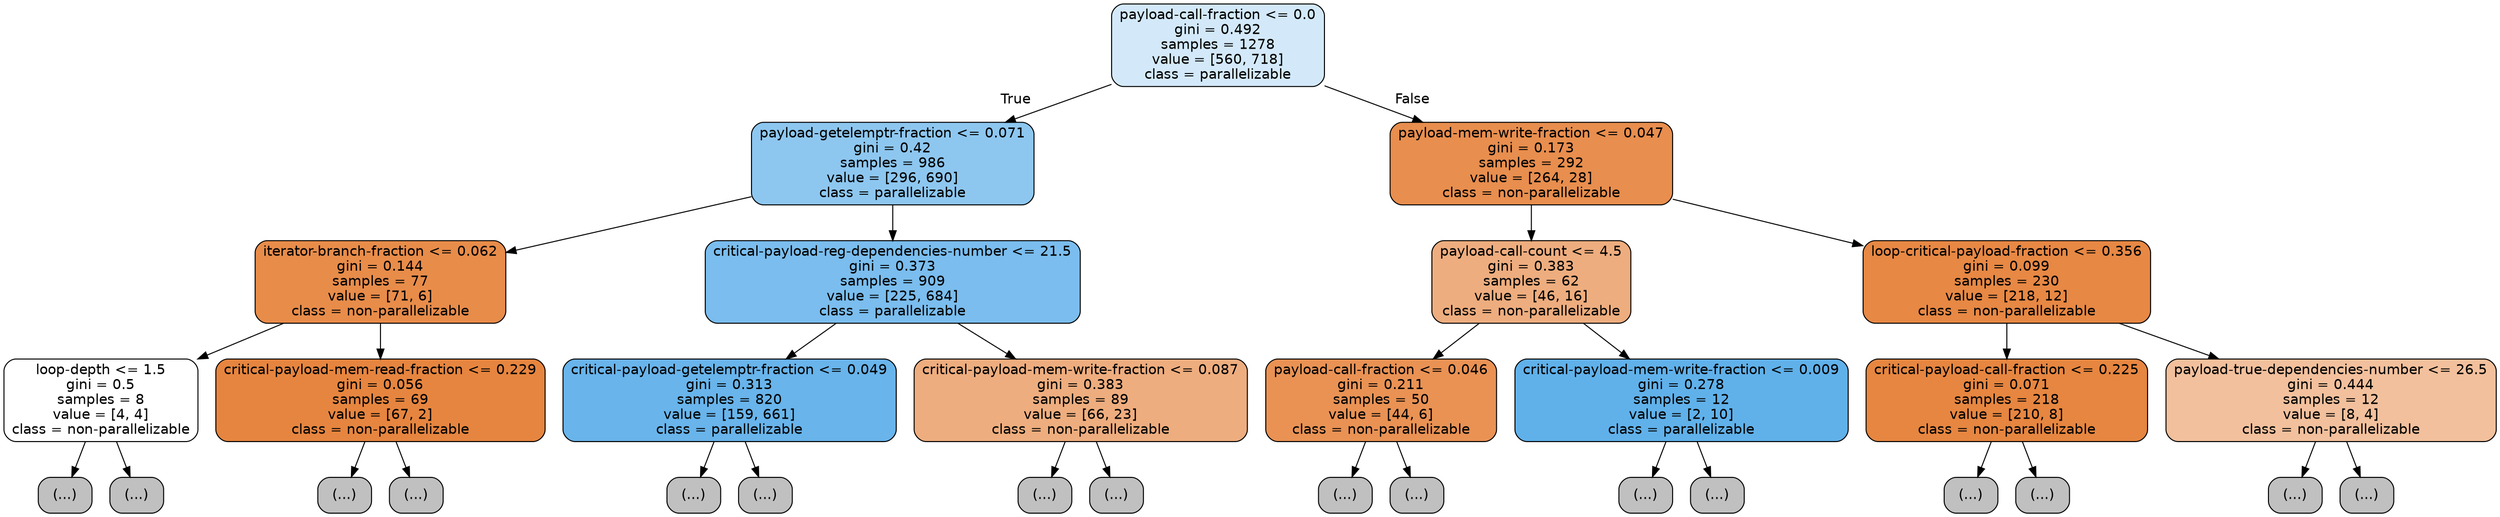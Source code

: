 digraph Tree {
node [shape=box, style="filled, rounded", color="black", fontname=helvetica] ;
edge [fontname=helvetica] ;
0 [label="payload-call-fraction <= 0.0\ngini = 0.492\nsamples = 1278\nvalue = [560, 718]\nclass = parallelizable", fillcolor="#399de538"] ;
1 [label="payload-getelemptr-fraction <= 0.071\ngini = 0.42\nsamples = 986\nvalue = [296, 690]\nclass = parallelizable", fillcolor="#399de592"] ;
0 -> 1 [labeldistance=2.5, labelangle=45, headlabel="True"] ;
2 [label="iterator-branch-fraction <= 0.062\ngini = 0.144\nsamples = 77\nvalue = [71, 6]\nclass = non-parallelizable", fillcolor="#e58139e9"] ;
1 -> 2 ;
3 [label="loop-depth <= 1.5\ngini = 0.5\nsamples = 8\nvalue = [4, 4]\nclass = non-parallelizable", fillcolor="#e5813900"] ;
2 -> 3 ;
4 [label="(...)", fillcolor="#C0C0C0"] ;
3 -> 4 ;
5 [label="(...)", fillcolor="#C0C0C0"] ;
3 -> 5 ;
6 [label="critical-payload-mem-read-fraction <= 0.229\ngini = 0.056\nsamples = 69\nvalue = [67, 2]\nclass = non-parallelizable", fillcolor="#e58139f7"] ;
2 -> 6 ;
7 [label="(...)", fillcolor="#C0C0C0"] ;
6 -> 7 ;
12 [label="(...)", fillcolor="#C0C0C0"] ;
6 -> 12 ;
13 [label="critical-payload-reg-dependencies-number <= 21.5\ngini = 0.373\nsamples = 909\nvalue = [225, 684]\nclass = parallelizable", fillcolor="#399de5ab"] ;
1 -> 13 ;
14 [label="critical-payload-getelemptr-fraction <= 0.049\ngini = 0.313\nsamples = 820\nvalue = [159, 661]\nclass = parallelizable", fillcolor="#399de5c2"] ;
13 -> 14 ;
15 [label="(...)", fillcolor="#C0C0C0"] ;
14 -> 15 ;
210 [label="(...)", fillcolor="#C0C0C0"] ;
14 -> 210 ;
213 [label="critical-payload-mem-write-fraction <= 0.087\ngini = 0.383\nsamples = 89\nvalue = [66, 23]\nclass = non-parallelizable", fillcolor="#e58139a6"] ;
13 -> 213 ;
214 [label="(...)", fillcolor="#C0C0C0"] ;
213 -> 214 ;
217 [label="(...)", fillcolor="#C0C0C0"] ;
213 -> 217 ;
234 [label="payload-mem-write-fraction <= 0.047\ngini = 0.173\nsamples = 292\nvalue = [264, 28]\nclass = non-parallelizable", fillcolor="#e58139e4"] ;
0 -> 234 [labeldistance=2.5, labelangle=-45, headlabel="False"] ;
235 [label="payload-call-count <= 4.5\ngini = 0.383\nsamples = 62\nvalue = [46, 16]\nclass = non-parallelizable", fillcolor="#e58139a6"] ;
234 -> 235 ;
236 [label="payload-call-fraction <= 0.046\ngini = 0.211\nsamples = 50\nvalue = [44, 6]\nclass = non-parallelizable", fillcolor="#e58139dc"] ;
235 -> 236 ;
237 [label="(...)", fillcolor="#C0C0C0"] ;
236 -> 237 ;
246 [label="(...)", fillcolor="#C0C0C0"] ;
236 -> 246 ;
247 [label="critical-payload-mem-write-fraction <= 0.009\ngini = 0.278\nsamples = 12\nvalue = [2, 10]\nclass = parallelizable", fillcolor="#399de5cc"] ;
235 -> 247 ;
248 [label="(...)", fillcolor="#C0C0C0"] ;
247 -> 248 ;
249 [label="(...)", fillcolor="#C0C0C0"] ;
247 -> 249 ;
250 [label="loop-critical-payload-fraction <= 0.356\ngini = 0.099\nsamples = 230\nvalue = [218, 12]\nclass = non-parallelizable", fillcolor="#e58139f1"] ;
234 -> 250 ;
251 [label="critical-payload-call-fraction <= 0.225\ngini = 0.071\nsamples = 218\nvalue = [210, 8]\nclass = non-parallelizable", fillcolor="#e58139f5"] ;
250 -> 251 ;
252 [label="(...)", fillcolor="#C0C0C0"] ;
251 -> 252 ;
269 [label="(...)", fillcolor="#C0C0C0"] ;
251 -> 269 ;
270 [label="payload-true-dependencies-number <= 26.5\ngini = 0.444\nsamples = 12\nvalue = [8, 4]\nclass = non-parallelizable", fillcolor="#e581397f"] ;
250 -> 270 ;
271 [label="(...)", fillcolor="#C0C0C0"] ;
270 -> 271 ;
272 [label="(...)", fillcolor="#C0C0C0"] ;
270 -> 272 ;
}